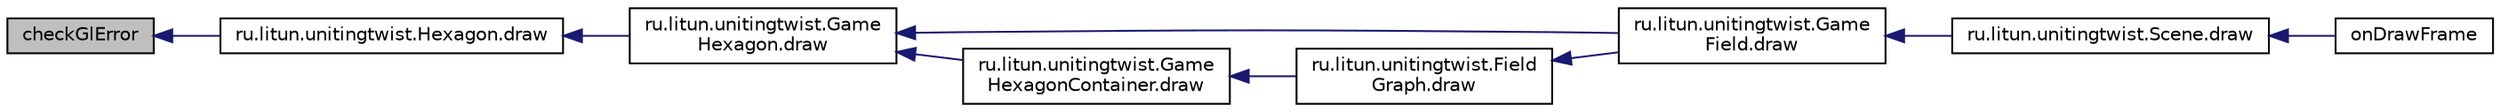 digraph "checkGlError"
{
  edge [fontname="Helvetica",fontsize="10",labelfontname="Helvetica",labelfontsize="10"];
  node [fontname="Helvetica",fontsize="10",shape=record];
  rankdir="LR";
  Node3 [label="checkGlError",height=0.2,width=0.4,color="black", fillcolor="grey75", style="filled", fontcolor="black"];
  Node3 -> Node4 [dir="back",color="midnightblue",fontsize="10",style="solid",fontname="Helvetica"];
  Node4 [label="ru.litun.unitingtwist.Hexagon.draw",height=0.2,width=0.4,color="black", fillcolor="white", style="filled",URL="$classru_1_1litun_1_1unitingtwist_1_1_hexagon.html#ace8a0d2a4e41b6d83897d48fd91a7ab3",tooltip="Encapsulates the OpenGL ES instructions for drawing this shape. "];
  Node4 -> Node5 [dir="back",color="midnightblue",fontsize="10",style="solid",fontname="Helvetica"];
  Node5 [label="ru.litun.unitingtwist.Game\lHexagon.draw",height=0.2,width=0.4,color="black", fillcolor="white", style="filled",URL="$classru_1_1litun_1_1unitingtwist_1_1_game_hexagon.html#ace8a0d2a4e41b6d83897d48fd91a7ab3"];
  Node5 -> Node6 [dir="back",color="midnightblue",fontsize="10",style="solid",fontname="Helvetica"];
  Node6 [label="ru.litun.unitingtwist.Game\lField.draw",height=0.2,width=0.4,color="black", fillcolor="white", style="filled",URL="$classru_1_1litun_1_1unitingtwist_1_1_game_field.html#ace8a0d2a4e41b6d83897d48fd91a7ab3"];
  Node6 -> Node7 [dir="back",color="midnightblue",fontsize="10",style="solid",fontname="Helvetica"];
  Node7 [label="ru.litun.unitingtwist.Scene.draw",height=0.2,width=0.4,color="black", fillcolor="white", style="filled",URL="$classru_1_1litun_1_1unitingtwist_1_1_scene.html#ace8a0d2a4e41b6d83897d48fd91a7ab3"];
  Node7 -> Node8 [dir="back",color="midnightblue",fontsize="10",style="solid",fontname="Helvetica"];
  Node8 [label="onDrawFrame",height=0.2,width=0.4,color="black", fillcolor="white", style="filled",URL="$classru_1_1litun_1_1unitingtwist_1_1_my_g_l_renderer.html#aba4bf3428902adb204d17703e7afcbc9"];
  Node5 -> Node9 [dir="back",color="midnightblue",fontsize="10",style="solid",fontname="Helvetica"];
  Node9 [label="ru.litun.unitingtwist.Game\lHexagonContainer.draw",height=0.2,width=0.4,color="black", fillcolor="white", style="filled",URL="$classru_1_1litun_1_1unitingtwist_1_1_game_hexagon_container.html#ace8a0d2a4e41b6d83897d48fd91a7ab3"];
  Node9 -> Node10 [dir="back",color="midnightblue",fontsize="10",style="solid",fontname="Helvetica"];
  Node10 [label="ru.litun.unitingtwist.Field\lGraph.draw",height=0.2,width=0.4,color="black", fillcolor="white", style="filled",URL="$classru_1_1litun_1_1unitingtwist_1_1_field_graph.html#ac3e315879303dbd473ae480260356919"];
  Node10 -> Node6 [dir="back",color="midnightblue",fontsize="10",style="solid",fontname="Helvetica"];
}
